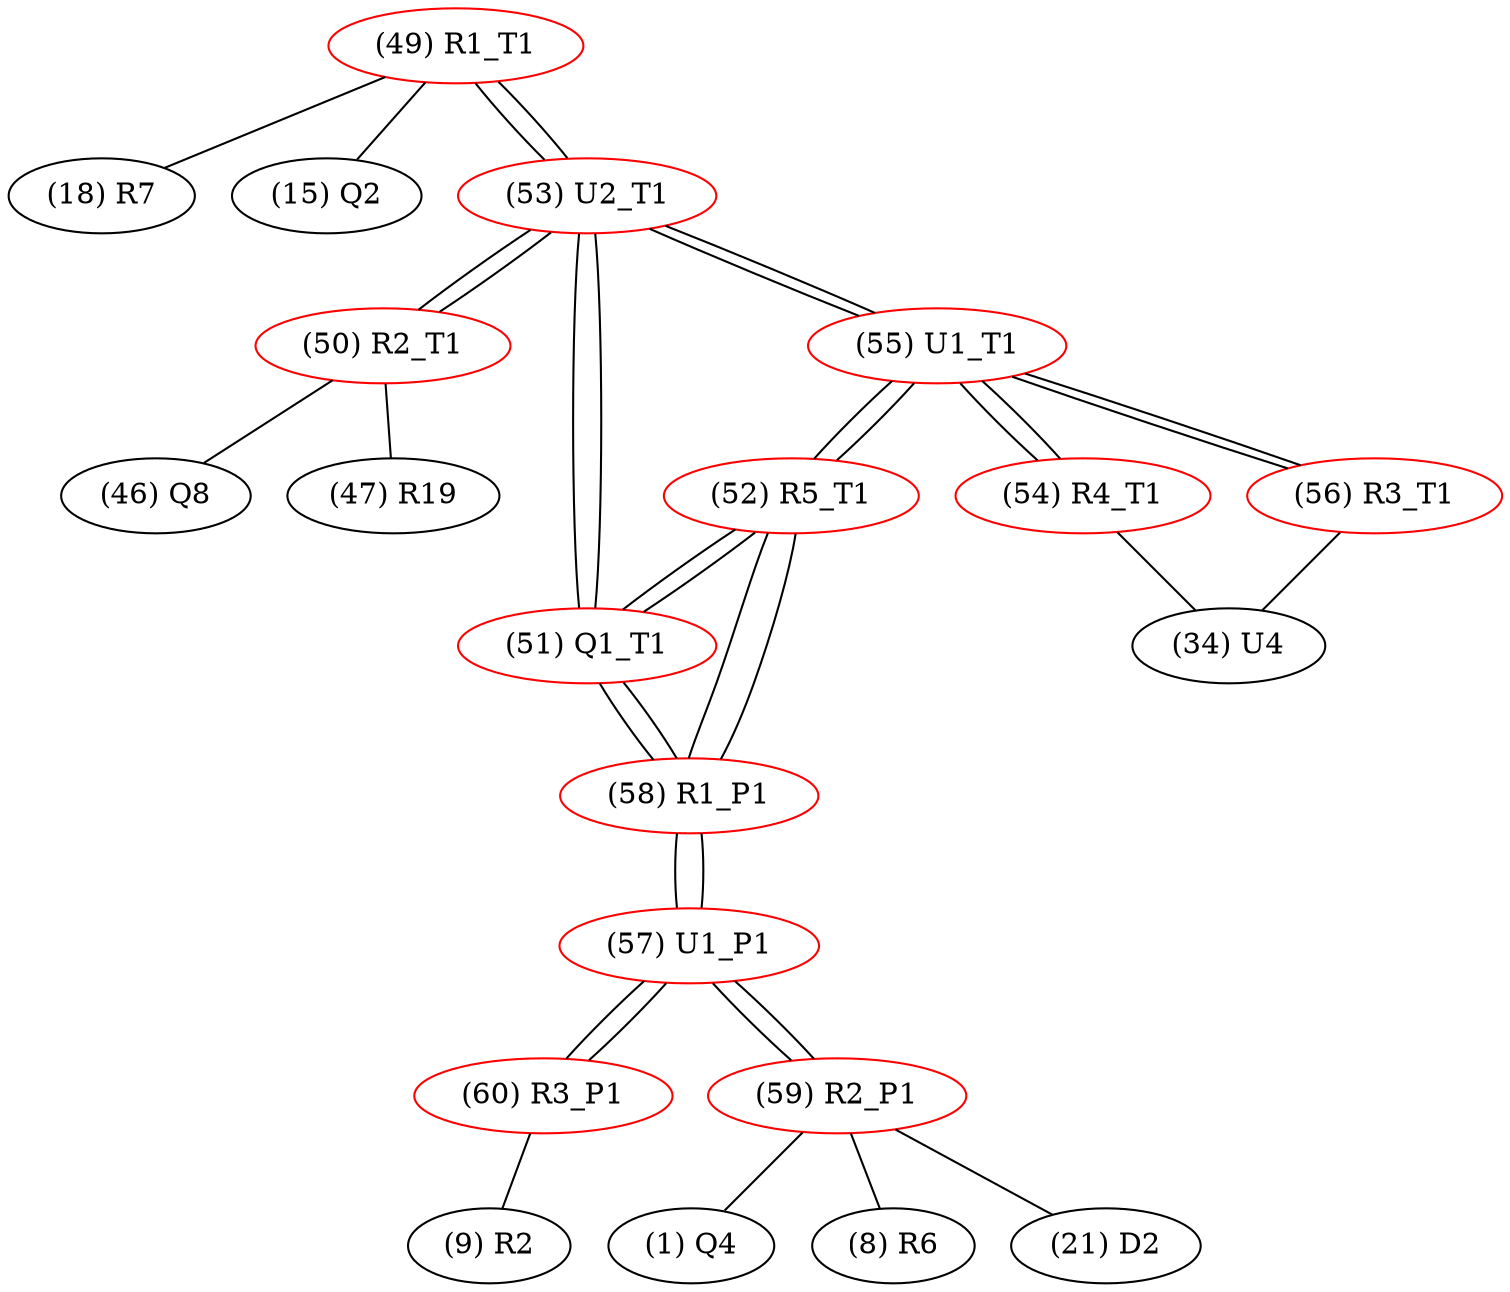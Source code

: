 graph {
	49 [label="(49) R1_T1" color=red]
	18 [label="(18) R7"]
	15 [label="(15) Q2"]
	53 [label="(53) U2_T1"]
	50 [label="(50) R2_T1" color=red]
	46 [label="(46) Q8"]
	47 [label="(47) R19"]
	53 [label="(53) U2_T1"]
	51 [label="(51) Q1_T1" color=red]
	53 [label="(53) U2_T1"]
	58 [label="(58) R1_P1"]
	52 [label="(52) R5_T1"]
	52 [label="(52) R5_T1" color=red]
	55 [label="(55) U1_T1"]
	58 [label="(58) R1_P1"]
	51 [label="(51) Q1_T1"]
	53 [label="(53) U2_T1" color=red]
	50 [label="(50) R2_T1"]
	55 [label="(55) U1_T1"]
	49 [label="(49) R1_T1"]
	51 [label="(51) Q1_T1"]
	54 [label="(54) R4_T1" color=red]
	34 [label="(34) U4"]
	55 [label="(55) U1_T1"]
	55 [label="(55) U1_T1" color=red]
	56 [label="(56) R3_T1"]
	54 [label="(54) R4_T1"]
	53 [label="(53) U2_T1"]
	52 [label="(52) R5_T1"]
	56 [label="(56) R3_T1" color=red]
	34 [label="(34) U4"]
	55 [label="(55) U1_T1"]
	57 [label="(57) U1_P1" color=red]
	60 [label="(60) R3_P1"]
	59 [label="(59) R2_P1"]
	58 [label="(58) R1_P1"]
	58 [label="(58) R1_P1" color=red]
	52 [label="(52) R5_T1"]
	51 [label="(51) Q1_T1"]
	57 [label="(57) U1_P1"]
	59 [label="(59) R2_P1" color=red]
	1 [label="(1) Q4"]
	8 [label="(8) R6"]
	21 [label="(21) D2"]
	57 [label="(57) U1_P1"]
	60 [label="(60) R3_P1" color=red]
	9 [label="(9) R2"]
	57 [label="(57) U1_P1"]
	49 -- 18
	49 -- 15
	49 -- 53
	50 -- 46
	50 -- 47
	50 -- 53
	51 -- 53
	51 -- 58
	51 -- 52
	52 -- 55
	52 -- 58
	52 -- 51
	53 -- 50
	53 -- 55
	53 -- 49
	53 -- 51
	54 -- 34
	54 -- 55
	55 -- 56
	55 -- 54
	55 -- 53
	55 -- 52
	56 -- 34
	56 -- 55
	57 -- 60
	57 -- 59
	57 -- 58
	58 -- 52
	58 -- 51
	58 -- 57
	59 -- 1
	59 -- 8
	59 -- 21
	59 -- 57
	60 -- 9
	60 -- 57
}